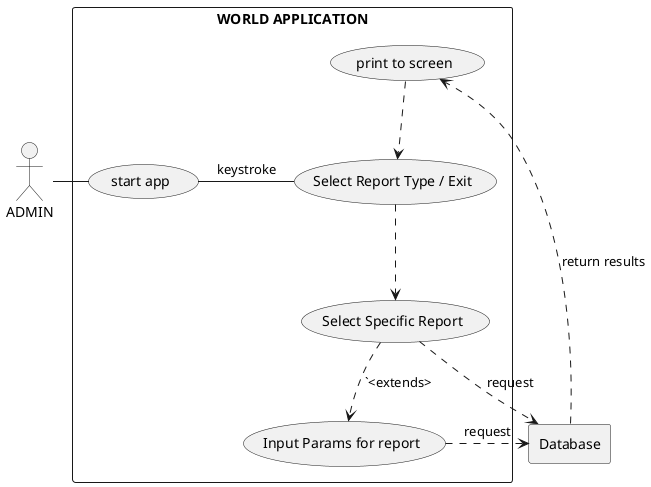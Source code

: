 @startuml

actor AD as "ADMIN"

rectangle Database

rectangle "WORLD APPLICATION" {
    usecase UCa as "Select Report Type / Exit"

    usecase UCb as "Select Specific Report"

    usecase UCc as "Input Params for report"

    usecase UCd as "print to screen"

    usecase start as "start app"

    AD - start
    start - UCa : keystroke
    UCa ..> UCb
     UCb ..> UCc : `<extends>
     Database ..> UCd : return results
     UCd ..> UCa
     UCb ..> Database :request

    UCc ..> Database : request
}

@enduml
